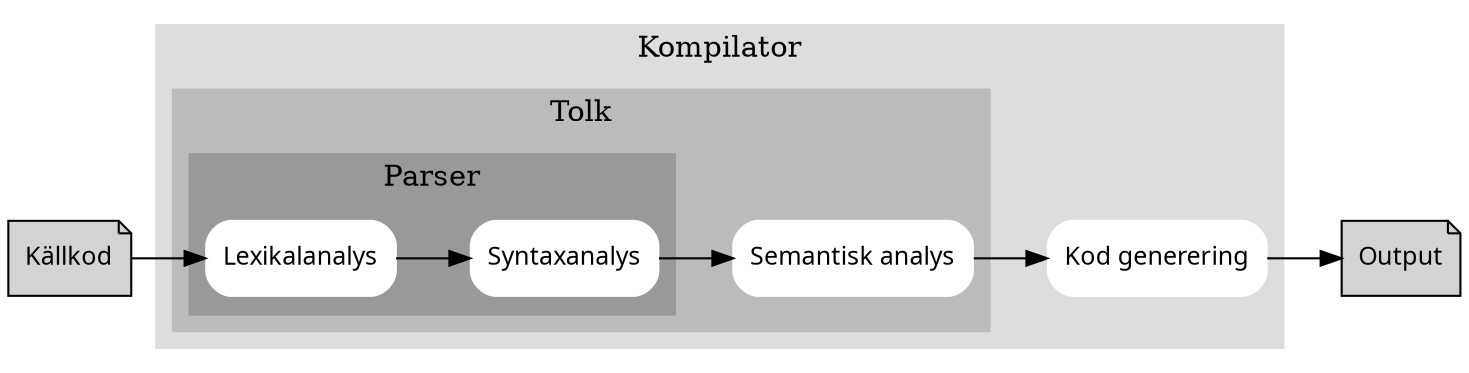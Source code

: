 digraph G {
  node [fontname=Sans,fontsize=12,style=filled]
  rankdir=LR;
  nodesep=0.0;
  overlap=compress;
  style=filled; // clusters

  subgraph cluster_0 {
    label = "Kompilator";
    color="#dddddd";

    node [style=filled,color=white,shape="Mrecord"];

    subgraph cluster_1 {
      label = "Tolk";
      color="#bbbbbb";

      subgraph cluster_2 {
        label = "Parser";
        style=filled;
        color="#999999";


        lex -> syntactic// [label="Tokens", fontsize=10];
      }

      syntactic -> semantic// [label="Syntax träd", fontsize=10];
    }

    semantic -> generation// [label="Optimerat träd", fontsize=10];
  }

  start -> lex;
  generation -> end;

  lex [label="Lexikalanalys"]
  syntactic [label="Syntaxanalys"]
  semantic [label="Semantisk analys"];
  generation [label="Kod generering"];
  start [shape=note, label="Källkod"];
  end [shape=note, label="Output"];
}
